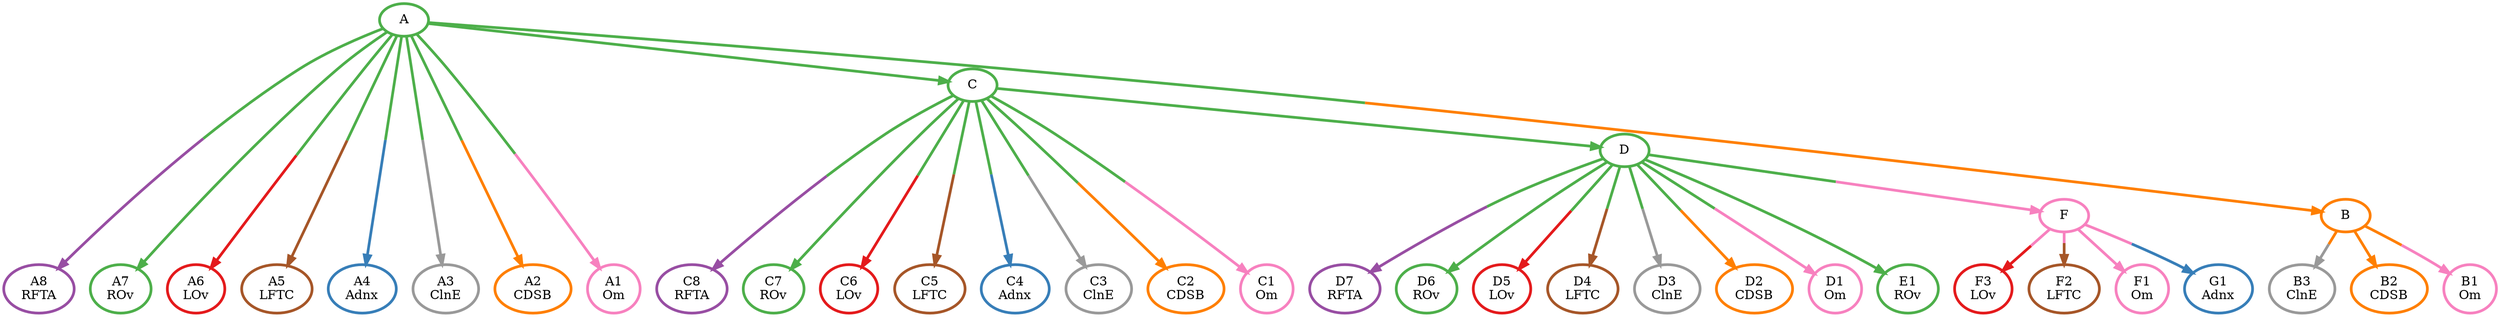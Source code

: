 digraph T {
	{
		rank=same
		35 [penwidth=3,colorscheme=set19,color=1,label="F3\nLOv"]
		34 [penwidth=3,colorscheme=set19,color=7,label="F2\nLFTC"]
		33 [penwidth=3,colorscheme=set19,color=8,label="F1\nOm"]
		32 [penwidth=3,colorscheme=set19,color=4,label="D7\nRFTA"]
		31 [penwidth=3,colorscheme=set19,color=3,label="D6\nROv"]
		30 [penwidth=3,colorscheme=set19,color=1,label="D5\nLOv"]
		29 [penwidth=3,colorscheme=set19,color=7,label="D4\nLFTC"]
		28 [penwidth=3,colorscheme=set19,color=9,label="D3\nClnE"]
		27 [penwidth=3,colorscheme=set19,color=5,label="D2\nCDSB"]
		26 [penwidth=3,colorscheme=set19,color=8,label="D1\nOm"]
		25 [penwidth=3,colorscheme=set19,color=4,label="C8\nRFTA"]
		24 [penwidth=3,colorscheme=set19,color=3,label="C7\nROv"]
		23 [penwidth=3,colorscheme=set19,color=1,label="C6\nLOv"]
		22 [penwidth=3,colorscheme=set19,color=7,label="C5\nLFTC"]
		21 [penwidth=3,colorscheme=set19,color=2,label="C4\nAdnx"]
		20 [penwidth=3,colorscheme=set19,color=9,label="C3\nClnE"]
		19 [penwidth=3,colorscheme=set19,color=5,label="C2\nCDSB"]
		18 [penwidth=3,colorscheme=set19,color=8,label="C1\nOm"]
		17 [penwidth=3,colorscheme=set19,color=9,label="B3\nClnE"]
		16 [penwidth=3,colorscheme=set19,color=5,label="B2\nCDSB"]
		15 [penwidth=3,colorscheme=set19,color=8,label="B1\nOm"]
		14 [penwidth=3,colorscheme=set19,color=4,label="A8\nRFTA"]
		13 [penwidth=3,colorscheme=set19,color=3,label="A7\nROv"]
		12 [penwidth=3,colorscheme=set19,color=1,label="A6\nLOv"]
		11 [penwidth=3,colorscheme=set19,color=7,label="A5\nLFTC"]
		10 [penwidth=3,colorscheme=set19,color=2,label="A4\nAdnx"]
		9 [penwidth=3,colorscheme=set19,color=9,label="A3\nClnE"]
		8 [penwidth=3,colorscheme=set19,color=5,label="A2\nCDSB"]
		7 [penwidth=3,colorscheme=set19,color=8,label="A1\nOm"]
		6 [penwidth=3,colorscheme=set19,color=2,label="G1\nAdnx"]
		4 [penwidth=3,colorscheme=set19,color=3,label="E1\nROv"]
	}
	5 [penwidth=3,colorscheme=set19,color=8,label="F"]
	3 [penwidth=3,colorscheme=set19,color=3,label="D"]
	2 [penwidth=3,colorscheme=set19,color=3,label="C"]
	1 [penwidth=3,colorscheme=set19,color=5,label="B"]
	0 [penwidth=3,colorscheme=set19,color=3,label="A"]
	5 -> 35 [penwidth=3,colorscheme=set19,color="8;0.5:1"]
	5 -> 34 [penwidth=3,colorscheme=set19,color="8;0.5:7"]
	5 -> 33 [penwidth=3,colorscheme=set19,color=8]
	5 -> 6 [penwidth=3,colorscheme=set19,color="8;0.5:2"]
	3 -> 32 [penwidth=3,colorscheme=set19,color="3;0.5:4"]
	3 -> 31 [penwidth=3,colorscheme=set19,color=3]
	3 -> 30 [penwidth=3,colorscheme=set19,color="3;0.5:1"]
	3 -> 29 [penwidth=3,colorscheme=set19,color="3;0.5:7"]
	3 -> 28 [penwidth=3,colorscheme=set19,color="3;0.5:9"]
	3 -> 27 [penwidth=3,colorscheme=set19,color="3;0.5:5"]
	3 -> 26 [penwidth=3,colorscheme=set19,color="3;0.5:8"]
	3 -> 5 [penwidth=3,colorscheme=set19,color="3;0.5:8"]
	3 -> 4 [penwidth=3,colorscheme=set19,color=3]
	2 -> 25 [penwidth=3,colorscheme=set19,color="3;0.5:4"]
	2 -> 24 [penwidth=3,colorscheme=set19,color=3]
	2 -> 23 [penwidth=3,colorscheme=set19,color="3;0.5:1"]
	2 -> 22 [penwidth=3,colorscheme=set19,color="3;0.5:7"]
	2 -> 21 [penwidth=3,colorscheme=set19,color="3;0.5:2"]
	2 -> 20 [penwidth=3,colorscheme=set19,color="3;0.5:9"]
	2 -> 19 [penwidth=3,colorscheme=set19,color="3;0.5:5"]
	2 -> 18 [penwidth=3,colorscheme=set19,color="3;0.5:8"]
	2 -> 3 [penwidth=3,colorscheme=set19,color=3]
	1 -> 17 [penwidth=3,colorscheme=set19,color="5;0.5:9"]
	1 -> 16 [penwidth=3,colorscheme=set19,color=5]
	1 -> 15 [penwidth=3,colorscheme=set19,color="5;0.5:8"]
	0 -> 14 [penwidth=3,colorscheme=set19,color="3;0.5:4"]
	0 -> 13 [penwidth=3,colorscheme=set19,color=3]
	0 -> 12 [penwidth=3,colorscheme=set19,color="3;0.5:1"]
	0 -> 11 [penwidth=3,colorscheme=set19,color="3;0.5:7"]
	0 -> 10 [penwidth=3,colorscheme=set19,color="3;0.5:2"]
	0 -> 9 [penwidth=3,colorscheme=set19,color="3;0.5:9"]
	0 -> 8 [penwidth=3,colorscheme=set19,color="3;0.5:5"]
	0 -> 7 [penwidth=3,colorscheme=set19,color="3;0.5:8"]
	0 -> 2 [penwidth=3,colorscheme=set19,color=3]
	0 -> 1 [penwidth=3,colorscheme=set19,color="3;0.5:5"]
}
